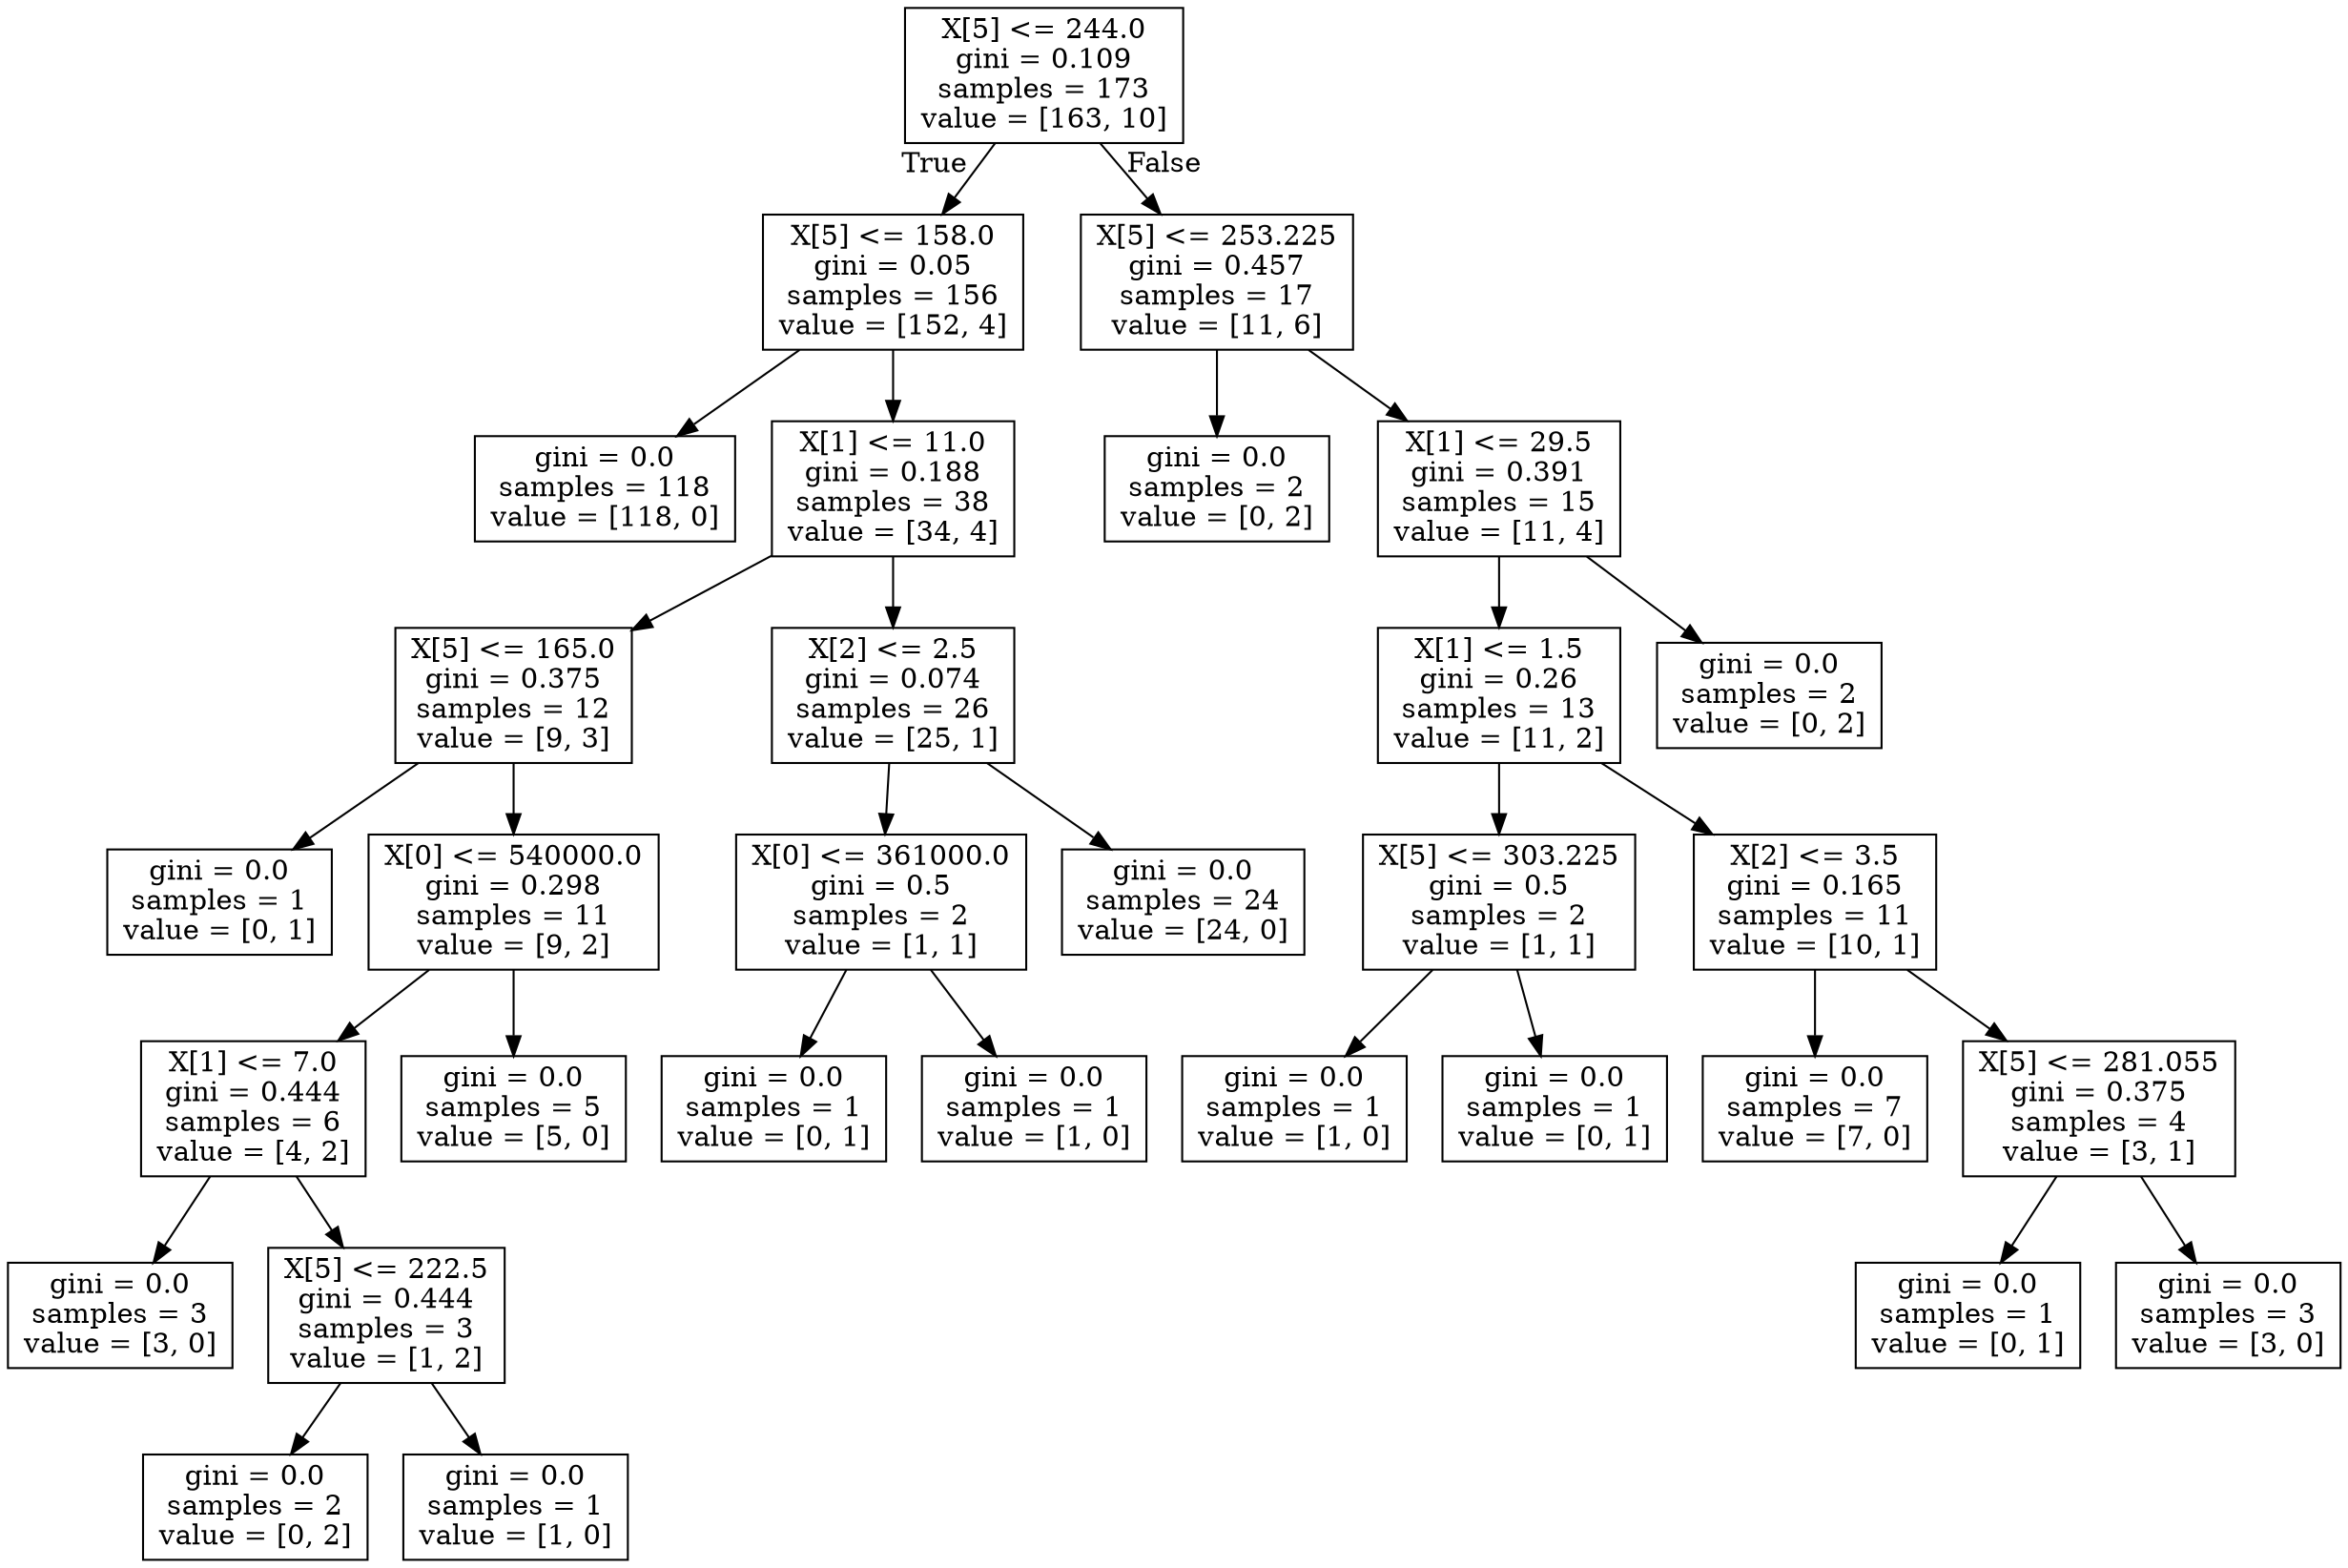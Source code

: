 digraph Tree {
node [shape=box] ;
0 [label="X[5] <= 244.0\ngini = 0.109\nsamples = 173\nvalue = [163, 10]"] ;
1 [label="X[5] <= 158.0\ngini = 0.05\nsamples = 156\nvalue = [152, 4]"] ;
0 -> 1 [labeldistance=2.5, labelangle=45, headlabel="True"] ;
2 [label="gini = 0.0\nsamples = 118\nvalue = [118, 0]"] ;
1 -> 2 ;
3 [label="X[1] <= 11.0\ngini = 0.188\nsamples = 38\nvalue = [34, 4]"] ;
1 -> 3 ;
4 [label="X[5] <= 165.0\ngini = 0.375\nsamples = 12\nvalue = [9, 3]"] ;
3 -> 4 ;
5 [label="gini = 0.0\nsamples = 1\nvalue = [0, 1]"] ;
4 -> 5 ;
6 [label="X[0] <= 540000.0\ngini = 0.298\nsamples = 11\nvalue = [9, 2]"] ;
4 -> 6 ;
7 [label="X[1] <= 7.0\ngini = 0.444\nsamples = 6\nvalue = [4, 2]"] ;
6 -> 7 ;
8 [label="gini = 0.0\nsamples = 3\nvalue = [3, 0]"] ;
7 -> 8 ;
9 [label="X[5] <= 222.5\ngini = 0.444\nsamples = 3\nvalue = [1, 2]"] ;
7 -> 9 ;
10 [label="gini = 0.0\nsamples = 2\nvalue = [0, 2]"] ;
9 -> 10 ;
11 [label="gini = 0.0\nsamples = 1\nvalue = [1, 0]"] ;
9 -> 11 ;
12 [label="gini = 0.0\nsamples = 5\nvalue = [5, 0]"] ;
6 -> 12 ;
13 [label="X[2] <= 2.5\ngini = 0.074\nsamples = 26\nvalue = [25, 1]"] ;
3 -> 13 ;
14 [label="X[0] <= 361000.0\ngini = 0.5\nsamples = 2\nvalue = [1, 1]"] ;
13 -> 14 ;
15 [label="gini = 0.0\nsamples = 1\nvalue = [0, 1]"] ;
14 -> 15 ;
16 [label="gini = 0.0\nsamples = 1\nvalue = [1, 0]"] ;
14 -> 16 ;
17 [label="gini = 0.0\nsamples = 24\nvalue = [24, 0]"] ;
13 -> 17 ;
18 [label="X[5] <= 253.225\ngini = 0.457\nsamples = 17\nvalue = [11, 6]"] ;
0 -> 18 [labeldistance=2.5, labelangle=-45, headlabel="False"] ;
19 [label="gini = 0.0\nsamples = 2\nvalue = [0, 2]"] ;
18 -> 19 ;
20 [label="X[1] <= 29.5\ngini = 0.391\nsamples = 15\nvalue = [11, 4]"] ;
18 -> 20 ;
21 [label="X[1] <= 1.5\ngini = 0.26\nsamples = 13\nvalue = [11, 2]"] ;
20 -> 21 ;
22 [label="X[5] <= 303.225\ngini = 0.5\nsamples = 2\nvalue = [1, 1]"] ;
21 -> 22 ;
23 [label="gini = 0.0\nsamples = 1\nvalue = [1, 0]"] ;
22 -> 23 ;
24 [label="gini = 0.0\nsamples = 1\nvalue = [0, 1]"] ;
22 -> 24 ;
25 [label="X[2] <= 3.5\ngini = 0.165\nsamples = 11\nvalue = [10, 1]"] ;
21 -> 25 ;
26 [label="gini = 0.0\nsamples = 7\nvalue = [7, 0]"] ;
25 -> 26 ;
27 [label="X[5] <= 281.055\ngini = 0.375\nsamples = 4\nvalue = [3, 1]"] ;
25 -> 27 ;
28 [label="gini = 0.0\nsamples = 1\nvalue = [0, 1]"] ;
27 -> 28 ;
29 [label="gini = 0.0\nsamples = 3\nvalue = [3, 0]"] ;
27 -> 29 ;
30 [label="gini = 0.0\nsamples = 2\nvalue = [0, 2]"] ;
20 -> 30 ;
}